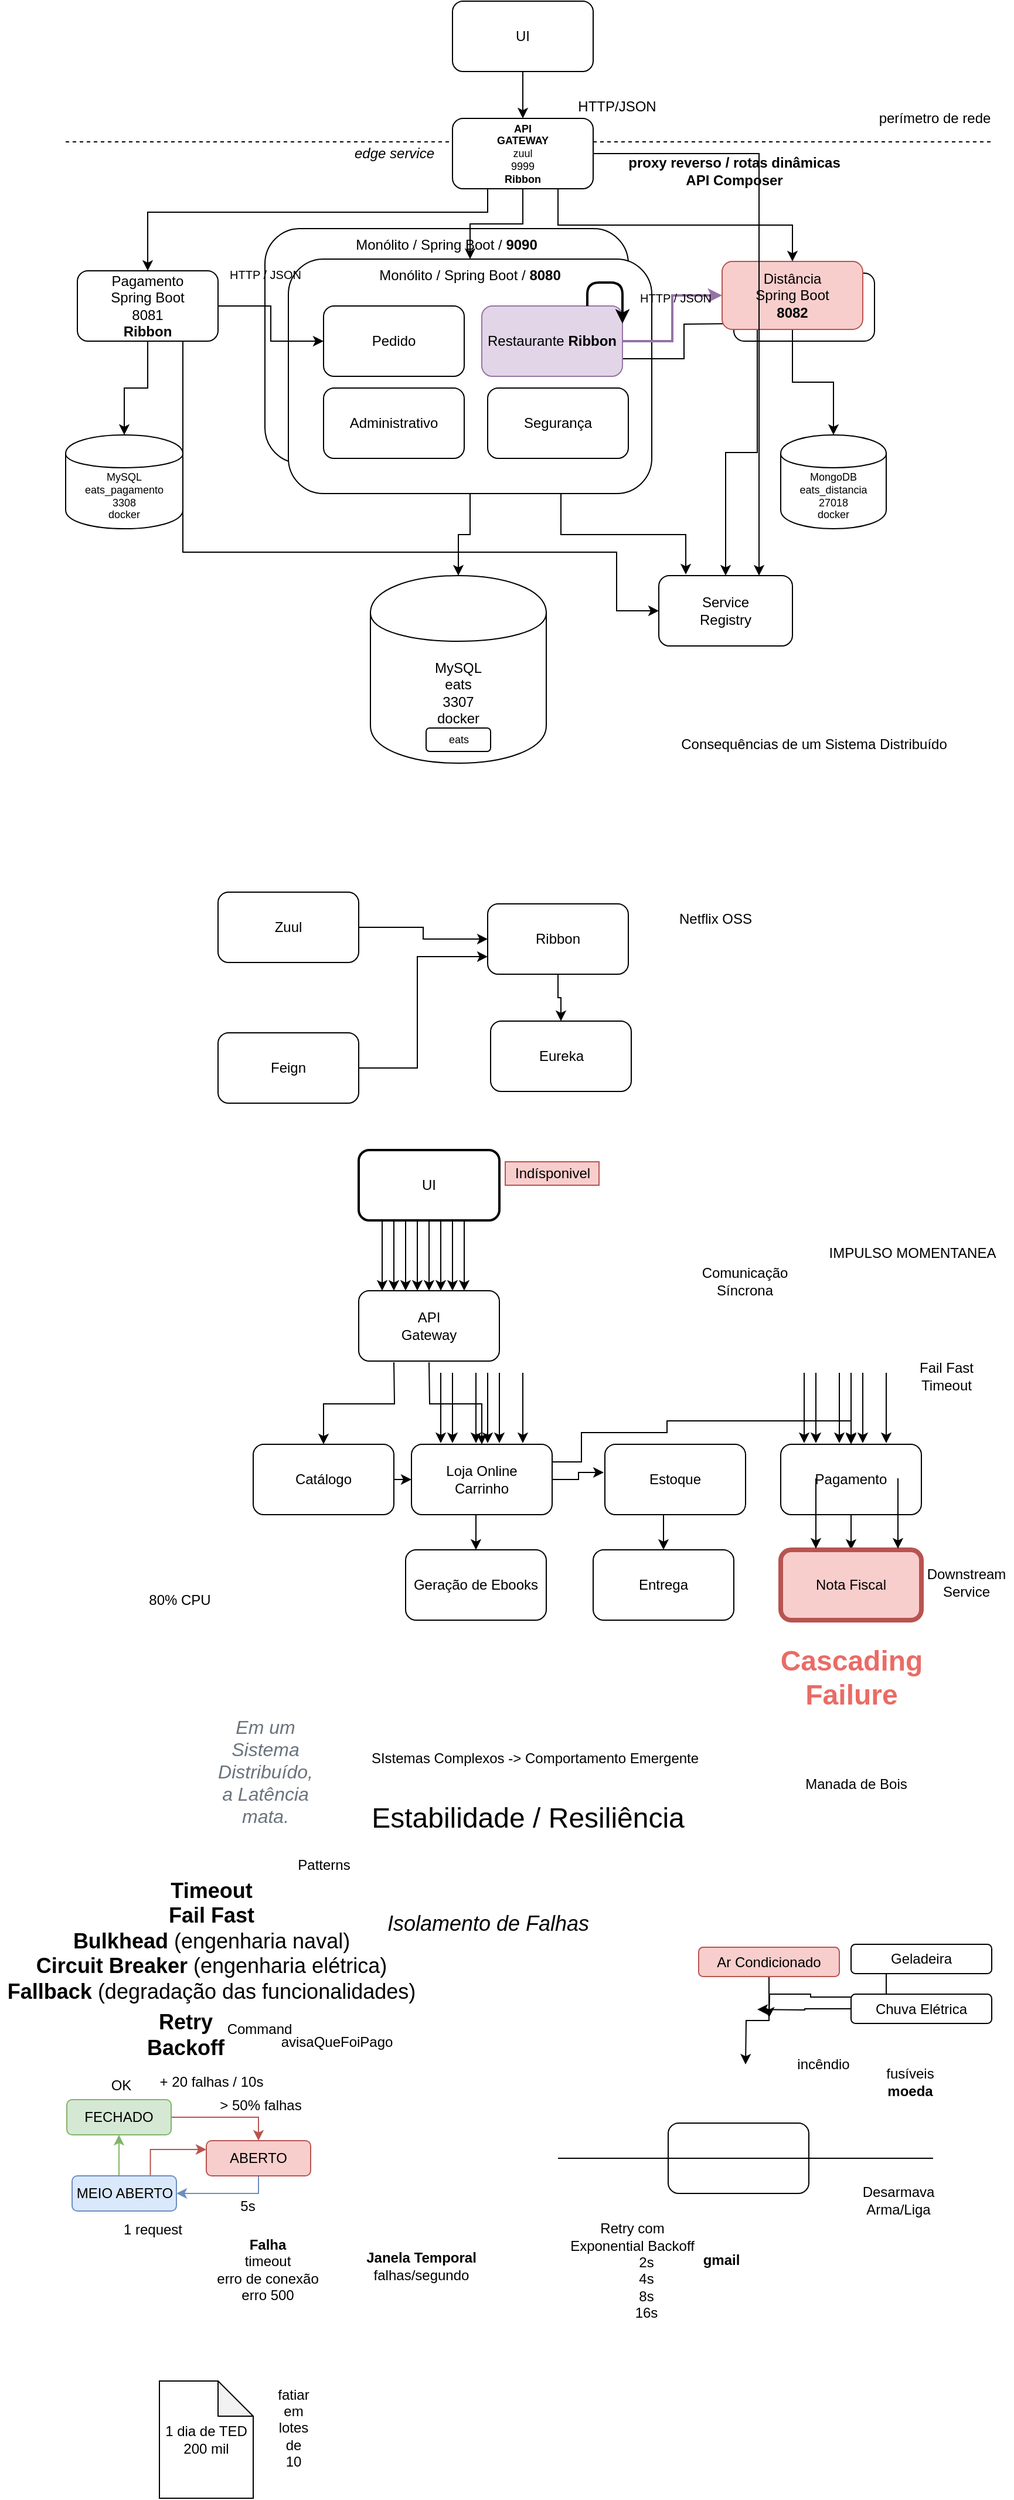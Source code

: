 <mxfile version="12.9.6" type="device"><diagram id="_wSEptGag3BsRN_Ll8dC" name="Page-1"><mxGraphModel dx="1837" dy="1597" grid="1" gridSize="10" guides="1" tooltips="1" connect="1" arrows="1" fold="1" page="1" pageScale="1" pageWidth="850" pageHeight="1100" math="0" shadow="0"><root><mxCell id="0"/><mxCell id="1" parent="0"/><mxCell id="aS-X-ERC-mxKL3yC7Omb-46" value="Distância&lt;br&gt;Spring Boot&lt;br&gt;&lt;b&gt;8082&lt;/b&gt;" style="rounded=1;whiteSpace=wrap;html=1;" vertex="1" parent="1"><mxGeometry x="580" y="82" width="120" height="58" as="geometry"/></mxCell><mxCell id="y2pUeTgZhm8g_LGULcBH-119" value="Monólito / Spring Boot / &lt;b&gt;9090&lt;/b&gt;" style="rounded=1;whiteSpace=wrap;html=1;verticalAlign=top;" parent="1" vertex="1"><mxGeometry x="180" y="44" width="310" height="200" as="geometry"/></mxCell><mxCell id="y2pUeTgZhm8g_LGULcBH-7" value="MySQL&lt;br&gt;eats&lt;br&gt;3307&lt;br&gt;docker" style="shape=cylinder;whiteSpace=wrap;html=1;boundedLbl=1;backgroundOutline=1;verticalAlign=middle;" parent="1" vertex="1"><mxGeometry x="270" y="340" width="150" height="160" as="geometry"/></mxCell><mxCell id="y2pUeTgZhm8g_LGULcBH-1" value="" style="endArrow=none;dashed=1;html=1;" parent="1" edge="1"><mxGeometry width="50" height="50" relative="1" as="geometry"><mxPoint x="10" y="-30" as="sourcePoint"/><mxPoint x="800" y="-30" as="targetPoint"/></mxGeometry></mxCell><mxCell id="y2pUeTgZhm8g_LGULcBH-2" style="edgeStyle=orthogonalEdgeStyle;rounded=0;orthogonalLoop=1;jettySize=auto;html=1;exitX=0.5;exitY=1;exitDx=0;exitDy=0;" parent="1" source="y2pUeTgZhm8g_LGULcBH-3" target="y2pUeTgZhm8g_LGULcBH-7" edge="1"><mxGeometry relative="1" as="geometry"/></mxCell><mxCell id="aS-X-ERC-mxKL3yC7Omb-26" style="edgeStyle=orthogonalEdgeStyle;rounded=0;orthogonalLoop=1;jettySize=auto;html=1;exitX=0.75;exitY=1;exitDx=0;exitDy=0;entryX=0.202;entryY=-0.017;entryDx=0;entryDy=0;entryPerimeter=0;strokeWidth=1;" edge="1" parent="1" source="y2pUeTgZhm8g_LGULcBH-3" target="aS-X-ERC-mxKL3yC7Omb-23"><mxGeometry relative="1" as="geometry"/></mxCell><mxCell id="y2pUeTgZhm8g_LGULcBH-3" value="Monólito / Spring Boot / &lt;b&gt;8080&lt;/b&gt;" style="rounded=1;whiteSpace=wrap;html=1;verticalAlign=top;" parent="1" vertex="1"><mxGeometry x="200" y="70" width="310" height="200" as="geometry"/></mxCell><mxCell id="y2pUeTgZhm8g_LGULcBH-4" style="edgeStyle=orthogonalEdgeStyle;rounded=0;orthogonalLoop=1;jettySize=auto;html=1;exitX=1;exitY=0.5;exitDx=0;exitDy=0;fontSize=17;fontColor=#E6E6E6;strokeWidth=2;fillColor=#e1d5e7;strokeColor=#9673a6;" parent="1" source="y2pUeTgZhm8g_LGULcBH-5" target="y2pUeTgZhm8g_LGULcBH-14" edge="1"><mxGeometry relative="1" as="geometry"/></mxCell><mxCell id="aS-X-ERC-mxKL3yC7Omb-1" style="edgeStyle=orthogonalEdgeStyle;rounded=0;orthogonalLoop=1;jettySize=auto;html=1;exitX=1;exitY=0.75;exitDx=0;exitDy=0;entryX=0;entryY=0.75;entryDx=0;entryDy=0;strokeWidth=1;" edge="1" parent="1" source="y2pUeTgZhm8g_LGULcBH-5"><mxGeometry relative="1" as="geometry"><mxPoint x="590" y="125" as="targetPoint"/></mxGeometry></mxCell><mxCell id="y2pUeTgZhm8g_LGULcBH-5" value="Restaurante&lt;b&gt; Ribbon&lt;/b&gt;" style="rounded=1;whiteSpace=wrap;html=1;fillColor=#e1d5e7;strokeColor=#9673a6;" parent="1" vertex="1"><mxGeometry x="365" y="110" width="120" height="60" as="geometry"/></mxCell><mxCell id="y2pUeTgZhm8g_LGULcBH-6" value="Pedido" style="rounded=1;whiteSpace=wrap;html=1;" parent="1" vertex="1"><mxGeometry x="230" y="110" width="120" height="60" as="geometry"/></mxCell><mxCell id="y2pUeTgZhm8g_LGULcBH-8" value="Administrativo" style="rounded=1;whiteSpace=wrap;html=1;" parent="1" vertex="1"><mxGeometry x="230" y="180" width="120" height="60" as="geometry"/></mxCell><mxCell id="y2pUeTgZhm8g_LGULcBH-9" value="Segurança" style="rounded=1;whiteSpace=wrap;html=1;" parent="1" vertex="1"><mxGeometry x="370" y="180" width="120" height="60" as="geometry"/></mxCell><mxCell id="y2pUeTgZhm8g_LGULcBH-10" style="edgeStyle=orthogonalEdgeStyle;rounded=0;orthogonalLoop=1;jettySize=auto;html=1;exitX=0.5;exitY=1;exitDx=0;exitDy=0;fontSize=9;fontColor=#E6E6E6;" parent="1" source="y2pUeTgZhm8g_LGULcBH-12" target="y2pUeTgZhm8g_LGULcBH-15" edge="1"><mxGeometry relative="1" as="geometry"/></mxCell><mxCell id="y2pUeTgZhm8g_LGULcBH-11" style="edgeStyle=orthogonalEdgeStyle;rounded=0;orthogonalLoop=1;jettySize=auto;html=1;exitX=1;exitY=0.5;exitDx=0;exitDy=0;fontSize=9;fontColor=#E6E6E6;strokeWidth=1;" parent="1" source="y2pUeTgZhm8g_LGULcBH-12" target="y2pUeTgZhm8g_LGULcBH-6" edge="1"><mxGeometry relative="1" as="geometry"/></mxCell><mxCell id="aS-X-ERC-mxKL3yC7Omb-27" style="edgeStyle=orthogonalEdgeStyle;rounded=0;orthogonalLoop=1;jettySize=auto;html=1;exitX=0.75;exitY=1;exitDx=0;exitDy=0;entryX=0;entryY=0.5;entryDx=0;entryDy=0;strokeWidth=1;" edge="1" parent="1" source="y2pUeTgZhm8g_LGULcBH-12" target="aS-X-ERC-mxKL3yC7Omb-23"><mxGeometry relative="1" as="geometry"><Array as="points"><mxPoint x="110" y="320"/><mxPoint x="480" y="320"/><mxPoint x="480" y="370"/></Array></mxGeometry></mxCell><mxCell id="y2pUeTgZhm8g_LGULcBH-12" value="Pagamento&lt;br&gt;Spring Boot&lt;br&gt;8081&lt;br&gt;&lt;b&gt;Ribbon&lt;/b&gt;" style="rounded=1;whiteSpace=wrap;html=1;" parent="1" vertex="1"><mxGeometry x="20" y="80" width="120" height="60" as="geometry"/></mxCell><mxCell id="y2pUeTgZhm8g_LGULcBH-13" style="edgeStyle=orthogonalEdgeStyle;rounded=0;orthogonalLoop=1;jettySize=auto;html=1;exitX=0.5;exitY=1;exitDx=0;exitDy=0;fontSize=9;fontColor=#E6E6E6;" parent="1" source="y2pUeTgZhm8g_LGULcBH-14" target="y2pUeTgZhm8g_LGULcBH-17" edge="1"><mxGeometry relative="1" as="geometry"/></mxCell><mxCell id="aS-X-ERC-mxKL3yC7Omb-25" style="edgeStyle=orthogonalEdgeStyle;rounded=0;orthogonalLoop=1;jettySize=auto;html=1;exitX=0.25;exitY=1;exitDx=0;exitDy=0;strokeWidth=1;" edge="1" parent="1" source="y2pUeTgZhm8g_LGULcBH-14" target="aS-X-ERC-mxKL3yC7Omb-23"><mxGeometry relative="1" as="geometry"/></mxCell><mxCell id="y2pUeTgZhm8g_LGULcBH-14" value="Distância&lt;br&gt;Spring Boot&lt;br&gt;&lt;b&gt;8082&lt;/b&gt;" style="rounded=1;whiteSpace=wrap;html=1;fillColor=#f8cecc;strokeColor=#b85450;" parent="1" vertex="1"><mxGeometry x="570" y="72" width="120" height="58" as="geometry"/></mxCell><mxCell id="y2pUeTgZhm8g_LGULcBH-15" value="MySQL&lt;br style=&quot;font-size: 9px;&quot;&gt;eats_pagamento&lt;br style=&quot;font-size: 9px;&quot;&gt;3308&lt;br style=&quot;font-size: 9px;&quot;&gt;docker" style="shape=cylinder;whiteSpace=wrap;html=1;boundedLbl=1;backgroundOutline=1;fontSize=9;" parent="1" vertex="1"><mxGeometry x="10" y="220" width="100" height="80" as="geometry"/></mxCell><mxCell id="y2pUeTgZhm8g_LGULcBH-16" value="eats" style="rounded=1;whiteSpace=wrap;html=1;fontSize=9;" parent="1" vertex="1"><mxGeometry x="317.5" y="470" width="55" height="20" as="geometry"/></mxCell><mxCell id="y2pUeTgZhm8g_LGULcBH-17" value="MongoDB&lt;br&gt;eats_distancia&lt;br&gt;27018&lt;br&gt;docker" style="shape=cylinder;whiteSpace=wrap;html=1;boundedLbl=1;backgroundOutline=1;fontSize=9;" parent="1" vertex="1"><mxGeometry x="620" y="220" width="90" height="80" as="geometry"/></mxCell><mxCell id="y2pUeTgZhm8g_LGULcBH-18" style="edgeStyle=orthogonalEdgeStyle;rounded=0;orthogonalLoop=1;jettySize=auto;html=1;exitX=0.5;exitY=1;exitDx=0;exitDy=0;fontSize=9;fontColor=#E6E6E6;strokeWidth=1;" parent="1" source="y2pUeTgZhm8g_LGULcBH-21" target="y2pUeTgZhm8g_LGULcBH-3" edge="1"><mxGeometry relative="1" as="geometry"/></mxCell><mxCell id="y2pUeTgZhm8g_LGULcBH-19" style="edgeStyle=orthogonalEdgeStyle;rounded=0;orthogonalLoop=1;jettySize=auto;html=1;exitX=0.25;exitY=1;exitDx=0;exitDy=0;entryX=0.5;entryY=0;entryDx=0;entryDy=0;fontSize=9;fontColor=#E6E6E6;" parent="1" source="y2pUeTgZhm8g_LGULcBH-21" target="y2pUeTgZhm8g_LGULcBH-12" edge="1"><mxGeometry relative="1" as="geometry"><Array as="points"><mxPoint x="370" y="30"/><mxPoint x="80" y="30"/></Array></mxGeometry></mxCell><mxCell id="y2pUeTgZhm8g_LGULcBH-20" style="edgeStyle=orthogonalEdgeStyle;rounded=0;orthogonalLoop=1;jettySize=auto;html=1;exitX=0.75;exitY=1;exitDx=0;exitDy=0;entryX=0.5;entryY=0;entryDx=0;entryDy=0;fontSize=9;fontColor=#E6E6E6;strokeWidth=1;" parent="1" source="y2pUeTgZhm8g_LGULcBH-21" target="y2pUeTgZhm8g_LGULcBH-14" edge="1"><mxGeometry relative="1" as="geometry"/></mxCell><mxCell id="aS-X-ERC-mxKL3yC7Omb-28" style="edgeStyle=orthogonalEdgeStyle;rounded=0;orthogonalLoop=1;jettySize=auto;html=1;entryX=0.75;entryY=0;entryDx=0;entryDy=0;strokeWidth=1;" edge="1" parent="1" source="y2pUeTgZhm8g_LGULcBH-21" target="aS-X-ERC-mxKL3yC7Omb-23"><mxGeometry relative="1" as="geometry"/></mxCell><mxCell id="y2pUeTgZhm8g_LGULcBH-21" value="&lt;b&gt;API&lt;br&gt;GATEWAY&lt;/b&gt;&lt;br&gt;zuul&lt;br&gt;9999&lt;br&gt;&lt;b&gt;Ribbon&lt;/b&gt;" style="rounded=1;whiteSpace=wrap;html=1;fontSize=9;" parent="1" vertex="1"><mxGeometry x="340" y="-50" width="120" height="60" as="geometry"/></mxCell><mxCell id="y2pUeTgZhm8g_LGULcBH-22" value="&lt;font style=&quot;font-size: 10px&quot;&gt;HTTP / JSON&lt;/font&gt;" style="text;html=1;align=center;verticalAlign=middle;resizable=0;points=[];autosize=1;fontSize=22;strokeWidth=3;" parent="1" vertex="1"><mxGeometry x="140" y="60" width="80" height="40" as="geometry"/></mxCell><mxCell id="y2pUeTgZhm8g_LGULcBH-23" value="&lt;font style=&quot;font-size: 10px&quot;&gt;HTTP / JSON&lt;/font&gt;" style="text;html=1;align=center;verticalAlign=middle;resizable=0;points=[];autosize=1;fontSize=22;" parent="1" vertex="1"><mxGeometry x="490" y="80" width="80" height="40" as="geometry"/></mxCell><mxCell id="y2pUeTgZhm8g_LGULcBH-24" value="perímetro de rede" style="text;html=1;align=center;verticalAlign=middle;resizable=0;points=[];autosize=1;" parent="1" vertex="1"><mxGeometry x="696" y="-60" width="110" height="20" as="geometry"/></mxCell><mxCell id="y2pUeTgZhm8g_LGULcBH-25" style="edgeStyle=orthogonalEdgeStyle;rounded=0;orthogonalLoop=1;jettySize=auto;html=1;exitX=0.5;exitY=1;exitDx=0;exitDy=0;entryX=0.5;entryY=0;entryDx=0;entryDy=0;" parent="1" source="y2pUeTgZhm8g_LGULcBH-26" target="y2pUeTgZhm8g_LGULcBH-21" edge="1"><mxGeometry relative="1" as="geometry"/></mxCell><mxCell id="y2pUeTgZhm8g_LGULcBH-26" value="UI" style="rounded=1;whiteSpace=wrap;html=1;" parent="1" vertex="1"><mxGeometry x="340" y="-150" width="120" height="60" as="geometry"/></mxCell><mxCell id="y2pUeTgZhm8g_LGULcBH-28" value="HTTP/JSON" style="text;html=1;align=center;verticalAlign=middle;resizable=0;points=[];autosize=1;" parent="1" vertex="1"><mxGeometry x="440" y="-70" width="80" height="20" as="geometry"/></mxCell><mxCell id="y2pUeTgZhm8g_LGULcBH-29" value="&lt;i&gt;edge service&lt;/i&gt;" style="text;html=1;align=center;verticalAlign=middle;resizable=0;points=[];autosize=1;" parent="1" vertex="1"><mxGeometry x="250" y="-30" width="80" height="20" as="geometry"/></mxCell><mxCell id="y2pUeTgZhm8g_LGULcBH-30" value="&lt;b&gt;proxy reverso / rotas dinâmicas&lt;br&gt;API Composer&lt;br&gt;&lt;/b&gt;" style="text;html=1;align=center;verticalAlign=middle;resizable=0;points=[];autosize=1;" parent="1" vertex="1"><mxGeometry x="480" y="-20" width="200" height="30" as="geometry"/></mxCell><mxCell id="aS-X-ERC-mxKL3yC7Omb-35" style="edgeStyle=orthogonalEdgeStyle;rounded=0;orthogonalLoop=1;jettySize=auto;html=1;exitX=1;exitY=0.5;exitDx=0;exitDy=0;entryX=0;entryY=0.5;entryDx=0;entryDy=0;strokeWidth=1;" edge="1" parent="1" source="aS-X-ERC-mxKL3yC7Omb-31" target="aS-X-ERC-mxKL3yC7Omb-32"><mxGeometry relative="1" as="geometry"/></mxCell><mxCell id="aS-X-ERC-mxKL3yC7Omb-31" value="Zuul" style="rounded=1;whiteSpace=wrap;html=1;align=center;" vertex="1" parent="1"><mxGeometry x="140" y="610" width="120" height="60" as="geometry"/></mxCell><mxCell id="aS-X-ERC-mxKL3yC7Omb-36" style="edgeStyle=orthogonalEdgeStyle;rounded=0;orthogonalLoop=1;jettySize=auto;html=1;exitX=0.5;exitY=1;exitDx=0;exitDy=0;strokeWidth=1;" edge="1" parent="1" source="aS-X-ERC-mxKL3yC7Omb-32" target="aS-X-ERC-mxKL3yC7Omb-34"><mxGeometry relative="1" as="geometry"/></mxCell><mxCell id="aS-X-ERC-mxKL3yC7Omb-32" value="Ribbon" style="rounded=1;whiteSpace=wrap;html=1;align=center;" vertex="1" parent="1"><mxGeometry x="370" y="620" width="120" height="60" as="geometry"/></mxCell><mxCell id="aS-X-ERC-mxKL3yC7Omb-37" style="edgeStyle=orthogonalEdgeStyle;rounded=0;orthogonalLoop=1;jettySize=auto;html=1;exitX=1;exitY=0.5;exitDx=0;exitDy=0;strokeWidth=1;" edge="1" parent="1" source="aS-X-ERC-mxKL3yC7Omb-33"><mxGeometry relative="1" as="geometry"><mxPoint x="370" y="665" as="targetPoint"/><Array as="points"><mxPoint x="310" y="760"/><mxPoint x="310" y="665"/></Array></mxGeometry></mxCell><mxCell id="aS-X-ERC-mxKL3yC7Omb-33" value="Feign" style="rounded=1;whiteSpace=wrap;html=1;align=center;" vertex="1" parent="1"><mxGeometry x="140" y="730" width="120" height="60" as="geometry"/></mxCell><mxCell id="aS-X-ERC-mxKL3yC7Omb-34" value="Eureka" style="rounded=1;whiteSpace=wrap;html=1;align=center;" vertex="1" parent="1"><mxGeometry x="372.5" y="720" width="120" height="60" as="geometry"/></mxCell><mxCell id="aS-X-ERC-mxKL3yC7Omb-40" value="Netflix OSS" style="text;html=1;align=center;verticalAlign=middle;resizable=0;points=[];autosize=1;" vertex="1" parent="1"><mxGeometry x="524" y="623" width="80" height="20" as="geometry"/></mxCell><mxCell id="aS-X-ERC-mxKL3yC7Omb-23" value="Service&lt;br&gt;Registry" style="rounded=1;whiteSpace=wrap;html=1;align=center;" vertex="1" parent="1"><mxGeometry x="516" y="340" width="114" height="60" as="geometry"/></mxCell><mxCell id="aS-X-ERC-mxKL3yC7Omb-45" value="Consequências de um Sistema Distribuído" style="text;html=1;align=center;verticalAlign=middle;resizable=0;points=[];autosize=1;" vertex="1" parent="1"><mxGeometry x="528" y="474" width="240" height="20" as="geometry"/></mxCell><mxCell id="aS-X-ERC-mxKL3yC7Omb-54" style="edgeStyle=orthogonalEdgeStyle;rounded=0;orthogonalLoop=1;jettySize=auto;html=1;exitX=0.25;exitY=1;exitDx=0;exitDy=0;strokeWidth=1;" edge="1" parent="1" target="aS-X-ERC-mxKL3yC7Omb-49"><mxGeometry relative="1" as="geometry"><mxPoint x="290" y="1011" as="sourcePoint"/></mxGeometry></mxCell><mxCell id="aS-X-ERC-mxKL3yC7Omb-55" style="edgeStyle=orthogonalEdgeStyle;rounded=0;orthogonalLoop=1;jettySize=auto;html=1;exitX=0.5;exitY=1;exitDx=0;exitDy=0;strokeWidth=1;" edge="1" parent="1" target="aS-X-ERC-mxKL3yC7Omb-50"><mxGeometry relative="1" as="geometry"><mxPoint x="320" y="1011" as="sourcePoint"/></mxGeometry></mxCell><mxCell id="aS-X-ERC-mxKL3yC7Omb-47" value="API&lt;br&gt;Gateway" style="rounded=1;whiteSpace=wrap;html=1;align=center;strokeWidth=1;" vertex="1" parent="1"><mxGeometry x="260" y="950" width="120" height="60" as="geometry"/></mxCell><mxCell id="aS-X-ERC-mxKL3yC7Omb-96" style="edgeStyle=orthogonalEdgeStyle;rounded=0;orthogonalLoop=1;jettySize=auto;html=1;exitX=1;exitY=0.5;exitDx=0;exitDy=0;entryX=0;entryY=0.5;entryDx=0;entryDy=0;strokeWidth=1;" edge="1" parent="1" source="aS-X-ERC-mxKL3yC7Omb-49" target="aS-X-ERC-mxKL3yC7Omb-50"><mxGeometry relative="1" as="geometry"/></mxCell><mxCell id="aS-X-ERC-mxKL3yC7Omb-49" value="Catálogo" style="rounded=1;whiteSpace=wrap;html=1;align=center;" vertex="1" parent="1"><mxGeometry x="170" y="1081" width="120" height="60" as="geometry"/></mxCell><mxCell id="aS-X-ERC-mxKL3yC7Omb-57" style="edgeStyle=orthogonalEdgeStyle;rounded=0;orthogonalLoop=1;jettySize=auto;html=1;exitX=0.5;exitY=1;exitDx=0;exitDy=0;entryX=0.5;entryY=0;entryDx=0;entryDy=0;strokeWidth=1;" edge="1" parent="1" source="aS-X-ERC-mxKL3yC7Omb-50" target="aS-X-ERC-mxKL3yC7Omb-53"><mxGeometry relative="1" as="geometry"/></mxCell><mxCell id="aS-X-ERC-mxKL3yC7Omb-58" style="edgeStyle=orthogonalEdgeStyle;rounded=0;orthogonalLoop=1;jettySize=auto;html=1;exitX=1;exitY=0.5;exitDx=0;exitDy=0;entryX=-0.008;entryY=0.4;entryDx=0;entryDy=0;entryPerimeter=0;strokeWidth=1;" edge="1" parent="1" source="aS-X-ERC-mxKL3yC7Omb-50" target="aS-X-ERC-mxKL3yC7Omb-51"><mxGeometry relative="1" as="geometry"/></mxCell><mxCell id="aS-X-ERC-mxKL3yC7Omb-63" style="edgeStyle=orthogonalEdgeStyle;rounded=0;orthogonalLoop=1;jettySize=auto;html=1;exitX=1;exitY=0.25;exitDx=0;exitDy=0;entryX=0.5;entryY=0;entryDx=0;entryDy=0;strokeWidth=1;" edge="1" parent="1" source="aS-X-ERC-mxKL3yC7Omb-50" target="aS-X-ERC-mxKL3yC7Omb-60"><mxGeometry relative="1" as="geometry"><Array as="points"><mxPoint x="450" y="1096"/><mxPoint x="450" y="1071"/><mxPoint x="523" y="1071"/><mxPoint x="523" y="1061"/><mxPoint x="680" y="1061"/></Array></mxGeometry></mxCell><mxCell id="aS-X-ERC-mxKL3yC7Omb-50" value="Loja Online&lt;br&gt;Carrinho" style="rounded=1;whiteSpace=wrap;html=1;align=center;strokeWidth=1;" vertex="1" parent="1"><mxGeometry x="305" y="1081" width="120" height="60" as="geometry"/></mxCell><mxCell id="aS-X-ERC-mxKL3yC7Omb-59" style="edgeStyle=orthogonalEdgeStyle;rounded=0;orthogonalLoop=1;jettySize=auto;html=1;exitX=0.5;exitY=1;exitDx=0;exitDy=0;entryX=0.5;entryY=0;entryDx=0;entryDy=0;strokeWidth=1;" edge="1" parent="1" source="aS-X-ERC-mxKL3yC7Omb-51" target="aS-X-ERC-mxKL3yC7Omb-52"><mxGeometry relative="1" as="geometry"/></mxCell><mxCell id="aS-X-ERC-mxKL3yC7Omb-51" value="Estoque" style="rounded=1;whiteSpace=wrap;html=1;align=center;" vertex="1" parent="1"><mxGeometry x="470" y="1081" width="120" height="60" as="geometry"/></mxCell><mxCell id="aS-X-ERC-mxKL3yC7Omb-52" value="Entrega" style="rounded=1;whiteSpace=wrap;html=1;align=center;" vertex="1" parent="1"><mxGeometry x="460" y="1171" width="120" height="60" as="geometry"/></mxCell><mxCell id="aS-X-ERC-mxKL3yC7Omb-53" value="Geração de Ebooks" style="rounded=1;whiteSpace=wrap;html=1;align=center;" vertex="1" parent="1"><mxGeometry x="300" y="1171" width="120" height="60" as="geometry"/></mxCell><mxCell id="aS-X-ERC-mxKL3yC7Omb-64" style="edgeStyle=orthogonalEdgeStyle;rounded=0;orthogonalLoop=1;jettySize=auto;html=1;exitX=0.5;exitY=1;exitDx=0;exitDy=0;entryX=0.5;entryY=0;entryDx=0;entryDy=0;strokeWidth=1;" edge="1" parent="1" source="aS-X-ERC-mxKL3yC7Omb-60" target="aS-X-ERC-mxKL3yC7Omb-61"><mxGeometry relative="1" as="geometry"/></mxCell><mxCell id="aS-X-ERC-mxKL3yC7Omb-60" value="Pagamento" style="rounded=1;whiteSpace=wrap;html=1;align=center;strokeWidth=1;" vertex="1" parent="1"><mxGeometry x="620" y="1081" width="120" height="60" as="geometry"/></mxCell><mxCell id="aS-X-ERC-mxKL3yC7Omb-61" value="Nota Fiscal" style="rounded=1;whiteSpace=wrap;html=1;align=center;fillColor=#f8cecc;strokeColor=#b85450;strokeWidth=4;" vertex="1" parent="1"><mxGeometry x="620" y="1171" width="120" height="60" as="geometry"/></mxCell><mxCell id="aS-X-ERC-mxKL3yC7Omb-66" value="" style="endArrow=classic;html=1;strokeWidth=1;entryX=0.5;entryY=0;entryDx=0;entryDy=0;" edge="1" parent="1" target="aS-X-ERC-mxKL3yC7Omb-47"><mxGeometry width="50" height="50" relative="1" as="geometry"><mxPoint x="320" y="890" as="sourcePoint"/><mxPoint x="310" y="890" as="targetPoint"/></mxGeometry></mxCell><mxCell id="aS-X-ERC-mxKL3yC7Omb-68" value="" style="endArrow=classic;html=1;strokeWidth=1;entryX=0.5;entryY=0;entryDx=0;entryDy=0;" edge="1" parent="1"><mxGeometry width="50" height="50" relative="1" as="geometry"><mxPoint x="330" y="890" as="sourcePoint"/><mxPoint x="330" y="950" as="targetPoint"/></mxGeometry></mxCell><mxCell id="aS-X-ERC-mxKL3yC7Omb-69" value="" style="endArrow=classic;html=1;strokeWidth=1;entryX=0.5;entryY=0;entryDx=0;entryDy=0;" edge="1" parent="1"><mxGeometry width="50" height="50" relative="1" as="geometry"><mxPoint x="340" y="890" as="sourcePoint"/><mxPoint x="340" y="950" as="targetPoint"/></mxGeometry></mxCell><mxCell id="aS-X-ERC-mxKL3yC7Omb-70" value="" style="endArrow=classic;html=1;strokeWidth=1;entryX=0.5;entryY=0;entryDx=0;entryDy=0;" edge="1" parent="1"><mxGeometry width="50" height="50" relative="1" as="geometry"><mxPoint x="350" y="890" as="sourcePoint"/><mxPoint x="350" y="950" as="targetPoint"/></mxGeometry></mxCell><mxCell id="aS-X-ERC-mxKL3yC7Omb-71" value="" style="endArrow=classic;html=1;strokeWidth=1;entryX=0.5;entryY=0;entryDx=0;entryDy=0;" edge="1" parent="1"><mxGeometry width="50" height="50" relative="1" as="geometry"><mxPoint x="280" y="890" as="sourcePoint"/><mxPoint x="280" y="950" as="targetPoint"/></mxGeometry></mxCell><mxCell id="aS-X-ERC-mxKL3yC7Omb-72" value="" style="endArrow=classic;html=1;strokeWidth=1;entryX=0.5;entryY=0;entryDx=0;entryDy=0;" edge="1" parent="1"><mxGeometry width="50" height="50" relative="1" as="geometry"><mxPoint x="290" y="890" as="sourcePoint"/><mxPoint x="290" y="950" as="targetPoint"/></mxGeometry></mxCell><mxCell id="aS-X-ERC-mxKL3yC7Omb-73" value="" style="endArrow=classic;html=1;strokeWidth=1;entryX=0.5;entryY=0;entryDx=0;entryDy=0;" edge="1" parent="1"><mxGeometry width="50" height="50" relative="1" as="geometry"><mxPoint x="300" y="890" as="sourcePoint"/><mxPoint x="300" y="950" as="targetPoint"/></mxGeometry></mxCell><mxCell id="aS-X-ERC-mxKL3yC7Omb-74" value="" style="endArrow=classic;html=1;strokeWidth=1;entryX=0.5;entryY=0;entryDx=0;entryDy=0;" edge="1" parent="1"><mxGeometry width="50" height="50" relative="1" as="geometry"><mxPoint x="310" y="890" as="sourcePoint"/><mxPoint x="310" y="950" as="targetPoint"/></mxGeometry></mxCell><mxCell id="aS-X-ERC-mxKL3yC7Omb-75" value="UI" style="rounded=1;whiteSpace=wrap;html=1;strokeWidth=2;align=center;" vertex="1" parent="1"><mxGeometry x="260" y="830" width="120" height="60" as="geometry"/></mxCell><mxCell id="aS-X-ERC-mxKL3yC7Omb-76" value="Indísponivel" style="text;html=1;align=center;verticalAlign=middle;resizable=0;points=[];autosize=1;fillColor=#f8cecc;strokeColor=#b85450;" vertex="1" parent="1"><mxGeometry x="385" y="840" width="80" height="20" as="geometry"/></mxCell><mxCell id="aS-X-ERC-mxKL3yC7Omb-77" value="" style="endArrow=classic;html=1;strokeWidth=1;entryX=0.5;entryY=0;entryDx=0;entryDy=0;" edge="1" parent="1"><mxGeometry width="50" height="50" relative="1" as="geometry"><mxPoint x="370" y="1020" as="sourcePoint"/><mxPoint x="370" y="1080" as="targetPoint"/></mxGeometry></mxCell><mxCell id="aS-X-ERC-mxKL3yC7Omb-78" value="" style="endArrow=classic;html=1;strokeWidth=1;entryX=0.5;entryY=0;entryDx=0;entryDy=0;" edge="1" parent="1"><mxGeometry width="50" height="50" relative="1" as="geometry"><mxPoint x="380" y="1020" as="sourcePoint"/><mxPoint x="380" y="1080" as="targetPoint"/></mxGeometry></mxCell><mxCell id="aS-X-ERC-mxKL3yC7Omb-79" value="" style="endArrow=classic;html=1;strokeWidth=1;entryX=0.5;entryY=0;entryDx=0;entryDy=0;" edge="1" parent="1"><mxGeometry width="50" height="50" relative="1" as="geometry"><mxPoint x="400" y="1020" as="sourcePoint"/><mxPoint x="400" y="1080" as="targetPoint"/></mxGeometry></mxCell><mxCell id="aS-X-ERC-mxKL3yC7Omb-80" value="" style="endArrow=classic;html=1;strokeWidth=1;entryX=0.5;entryY=0;entryDx=0;entryDy=0;" edge="1" parent="1"><mxGeometry width="50" height="50" relative="1" as="geometry"><mxPoint x="330" y="1020" as="sourcePoint"/><mxPoint x="330" y="1080" as="targetPoint"/></mxGeometry></mxCell><mxCell id="aS-X-ERC-mxKL3yC7Omb-81" value="" style="endArrow=classic;html=1;strokeWidth=1;entryX=0.5;entryY=0;entryDx=0;entryDy=0;" edge="1" parent="1"><mxGeometry width="50" height="50" relative="1" as="geometry"><mxPoint x="340" y="1020" as="sourcePoint"/><mxPoint x="340" y="1080" as="targetPoint"/></mxGeometry></mxCell><mxCell id="aS-X-ERC-mxKL3yC7Omb-82" value="" style="endArrow=classic;html=1;strokeWidth=1;entryX=0.5;entryY=0;entryDx=0;entryDy=0;" edge="1" parent="1"><mxGeometry width="50" height="50" relative="1" as="geometry"><mxPoint x="360" y="1020" as="sourcePoint"/><mxPoint x="360" y="1080" as="targetPoint"/></mxGeometry></mxCell><mxCell id="aS-X-ERC-mxKL3yC7Omb-83" value="" style="endArrow=classic;html=1;strokeWidth=1;entryX=0.5;entryY=0;entryDx=0;entryDy=0;" edge="1" parent="1"><mxGeometry width="50" height="50" relative="1" as="geometry"><mxPoint x="680" y="1020" as="sourcePoint"/><mxPoint x="680" y="1080" as="targetPoint"/></mxGeometry></mxCell><mxCell id="aS-X-ERC-mxKL3yC7Omb-84" value="" style="endArrow=classic;html=1;strokeWidth=1;entryX=0.5;entryY=0;entryDx=0;entryDy=0;" edge="1" parent="1"><mxGeometry width="50" height="50" relative="1" as="geometry"><mxPoint x="690" y="1020" as="sourcePoint"/><mxPoint x="690" y="1080" as="targetPoint"/></mxGeometry></mxCell><mxCell id="aS-X-ERC-mxKL3yC7Omb-85" value="" style="endArrow=classic;html=1;strokeWidth=1;entryX=0.5;entryY=0;entryDx=0;entryDy=0;" edge="1" parent="1"><mxGeometry width="50" height="50" relative="1" as="geometry"><mxPoint x="710" y="1020" as="sourcePoint"/><mxPoint x="710" y="1080" as="targetPoint"/></mxGeometry></mxCell><mxCell id="aS-X-ERC-mxKL3yC7Omb-86" value="" style="endArrow=classic;html=1;strokeWidth=1;entryX=0.5;entryY=0;entryDx=0;entryDy=0;" edge="1" parent="1"><mxGeometry width="50" height="50" relative="1" as="geometry"><mxPoint x="640" y="1020" as="sourcePoint"/><mxPoint x="640" y="1080" as="targetPoint"/></mxGeometry></mxCell><mxCell id="aS-X-ERC-mxKL3yC7Omb-87" value="" style="endArrow=classic;html=1;strokeWidth=1;entryX=0.5;entryY=0;entryDx=0;entryDy=0;" edge="1" parent="1"><mxGeometry width="50" height="50" relative="1" as="geometry"><mxPoint x="650" y="1020" as="sourcePoint"/><mxPoint x="650" y="1080" as="targetPoint"/></mxGeometry></mxCell><mxCell id="aS-X-ERC-mxKL3yC7Omb-88" value="" style="endArrow=classic;html=1;strokeWidth=1;entryX=0.5;entryY=0;entryDx=0;entryDy=0;" edge="1" parent="1"><mxGeometry width="50" height="50" relative="1" as="geometry"><mxPoint x="670" y="1020" as="sourcePoint"/><mxPoint x="670" y="1080" as="targetPoint"/></mxGeometry></mxCell><mxCell id="aS-X-ERC-mxKL3yC7Omb-91" value="" style="endArrow=classic;html=1;strokeWidth=1;entryX=0.5;entryY=0;entryDx=0;entryDy=0;" edge="1" parent="1"><mxGeometry width="50" height="50" relative="1" as="geometry"><mxPoint x="720" y="1110" as="sourcePoint"/><mxPoint x="720" y="1170" as="targetPoint"/></mxGeometry></mxCell><mxCell id="aS-X-ERC-mxKL3yC7Omb-92" value="" style="endArrow=classic;html=1;strokeWidth=1;entryX=0.5;entryY=0;entryDx=0;entryDy=0;" edge="1" parent="1"><mxGeometry width="50" height="50" relative="1" as="geometry"><mxPoint x="650" y="1110" as="sourcePoint"/><mxPoint x="650" y="1170" as="targetPoint"/></mxGeometry></mxCell><mxCell id="aS-X-ERC-mxKL3yC7Omb-95" value="Downstream&lt;br&gt;Service" style="text;html=1;align=center;verticalAlign=middle;resizable=0;points=[];autosize=1;" vertex="1" parent="1"><mxGeometry x="738" y="1184" width="80" height="30" as="geometry"/></mxCell><mxCell id="aS-X-ERC-mxKL3yC7Omb-97" value="Comunicação&lt;br&gt;Síncrona" style="text;html=1;align=center;verticalAlign=middle;resizable=0;points=[];autosize=1;" vertex="1" parent="1"><mxGeometry x="544" y="927" width="90" height="30" as="geometry"/></mxCell><mxCell id="aS-X-ERC-mxKL3yC7Omb-98" value="80% CPU" style="text;html=1;align=center;verticalAlign=middle;resizable=0;points=[];autosize=1;" vertex="1" parent="1"><mxGeometry x="72" y="1204" width="70" height="20" as="geometry"/></mxCell><mxCell id="aS-X-ERC-mxKL3yC7Omb-99" value="&lt;font style=&quot;font-size: 24px&quot;&gt;Cascading&lt;br&gt;Failure&lt;/font&gt;" style="text;html=1;align=center;verticalAlign=middle;resizable=0;points=[];autosize=1;fontColor=#EA6B66;fontStyle=1" vertex="1" parent="1"><mxGeometry x="610" y="1260" width="140" height="40" as="geometry"/></mxCell><mxCell id="aS-X-ERC-mxKL3yC7Omb-101" value="SIstemas Complexos -&amp;gt; Comportamento Emergente" style="text;html=1;align=center;verticalAlign=middle;resizable=0;points=[];autosize=1;fontColor=#000000;" vertex="1" parent="1"><mxGeometry x="265" y="1339" width="290" height="20" as="geometry"/></mxCell><mxCell id="aS-X-ERC-mxKL3yC7Omb-102" value="Manada de Bois" style="text;html=1;align=center;verticalAlign=middle;resizable=0;points=[];autosize=1;fontColor=#000000;" vertex="1" parent="1"><mxGeometry x="634" y="1361" width="100" height="20" as="geometry"/></mxCell><mxCell id="aS-X-ERC-mxKL3yC7Omb-103" value="&lt;em style=&quot;box-sizing: border-box ; color: rgb(106 , 115 , 125) ; font-family: , &amp;#34;blinkmacsystemfont&amp;#34; , &amp;#34;segoe ui&amp;#34; , &amp;#34;helvetica&amp;#34; , &amp;#34;arial&amp;#34; , sans-serif , &amp;#34;apple color emoji&amp;#34; , &amp;#34;segoe ui emoji&amp;#34; ; font-size: 16px ; white-space: normal ; background-color: rgb(255 , 255 , 255)&quot;&gt;Em um Sistema Distribuído, a Latência mata.&lt;/em&gt;" style="text;html=1;align=center;verticalAlign=middle;resizable=0;points=[];autosize=1;fontColor=#000000;" vertex="1" parent="1"><mxGeometry x="10" y="1350" width="340" height="20" as="geometry"/></mxCell><mxCell id="aS-X-ERC-mxKL3yC7Omb-104" value="&lt;font style=&quot;font-size: 24px&quot;&gt;Estabilidade / Resiliência&lt;br&gt;&lt;/font&gt;" style="text;html=1;align=center;verticalAlign=middle;resizable=0;points=[];autosize=1;fontColor=#000000;" vertex="1" parent="1"><mxGeometry x="264" y="1390" width="280" height="20" as="geometry"/></mxCell><mxCell id="aS-X-ERC-mxKL3yC7Omb-105" value="&lt;font style=&quot;font-size: 18px&quot;&gt;&lt;b&gt;Timeout&lt;br&gt;Fail Fast&lt;br&gt;Bulkhead &lt;/b&gt;(engenharia naval)&lt;br&gt;&lt;b&gt;Circuit Breaker&lt;/b&gt; (engenharia elétrica)&lt;br&gt;&lt;b&gt;Fallback&lt;/b&gt; (degradação das funcionalidades)&lt;br&gt;&lt;/font&gt;" style="text;html=1;align=center;verticalAlign=middle;resizable=0;points=[];autosize=1;fontColor=#000000;" vertex="1" parent="1"><mxGeometry x="-46" y="1460" width="360" height="90" as="geometry"/></mxCell><mxCell id="aS-X-ERC-mxKL3yC7Omb-106" value="Patterns" style="text;html=1;align=center;verticalAlign=middle;resizable=0;points=[];autosize=1;fontColor=#000000;" vertex="1" parent="1"><mxGeometry x="200" y="1430" width="60" height="20" as="geometry"/></mxCell><mxCell id="aS-X-ERC-mxKL3yC7Omb-107" value="&lt;font style=&quot;font-size: 18px&quot;&gt;&lt;i&gt;Isolamento de Falhas&lt;/i&gt;&lt;/font&gt;" style="text;html=1;align=center;verticalAlign=middle;resizable=0;points=[];autosize=1;fontColor=#000000;" vertex="1" parent="1"><mxGeometry x="275" y="1480" width="190" height="20" as="geometry"/></mxCell><mxCell id="aS-X-ERC-mxKL3yC7Omb-112" style="edgeStyle=orthogonalEdgeStyle;rounded=0;orthogonalLoop=1;jettySize=auto;html=1;exitX=0.5;exitY=1;exitDx=0;exitDy=0;strokeWidth=1;fontColor=#000000;" edge="1" parent="1" source="aS-X-ERC-mxKL3yC7Omb-109"><mxGeometry relative="1" as="geometry"><mxPoint x="590" y="1610" as="targetPoint"/></mxGeometry></mxCell><mxCell id="aS-X-ERC-mxKL3yC7Omb-109" value="Ar Condicionado" style="rounded=1;whiteSpace=wrap;html=1;strokeWidth=1;align=center;fillColor=#f8cecc;strokeColor=#b85450;" vertex="1" parent="1"><mxGeometry x="550" y="1510" width="120" height="25" as="geometry"/></mxCell><mxCell id="aS-X-ERC-mxKL3yC7Omb-113" style="edgeStyle=orthogonalEdgeStyle;rounded=0;orthogonalLoop=1;jettySize=auto;html=1;exitX=0.25;exitY=1;exitDx=0;exitDy=0;strokeWidth=1;fontColor=#000000;" edge="1" parent="1" source="aS-X-ERC-mxKL3yC7Omb-110"><mxGeometry relative="1" as="geometry"><mxPoint x="610" y="1570" as="targetPoint"/></mxGeometry></mxCell><mxCell id="aS-X-ERC-mxKL3yC7Omb-110" value="Geladeira" style="rounded=1;whiteSpace=wrap;html=1;strokeWidth=1;fontColor=#000000;align=center;" vertex="1" parent="1"><mxGeometry x="680" y="1507.5" width="120" height="25" as="geometry"/></mxCell><mxCell id="aS-X-ERC-mxKL3yC7Omb-114" style="edgeStyle=orthogonalEdgeStyle;rounded=0;orthogonalLoop=1;jettySize=auto;html=1;exitX=0;exitY=0.5;exitDx=0;exitDy=0;strokeWidth=1;fontColor=#000000;" edge="1" parent="1" source="aS-X-ERC-mxKL3yC7Omb-111"><mxGeometry relative="1" as="geometry"><mxPoint x="600" y="1563" as="targetPoint"/></mxGeometry></mxCell><mxCell id="aS-X-ERC-mxKL3yC7Omb-111" value="Chuva Elétrica" style="rounded=1;whiteSpace=wrap;html=1;strokeWidth=1;fontColor=#000000;align=center;" vertex="1" parent="1"><mxGeometry x="680" y="1550" width="120" height="25" as="geometry"/></mxCell><mxCell id="aS-X-ERC-mxKL3yC7Omb-115" value="incêndio" style="text;html=1;align=center;verticalAlign=middle;resizable=0;points=[];autosize=1;fontColor=#000000;" vertex="1" parent="1"><mxGeometry x="626" y="1600" width="60" height="20" as="geometry"/></mxCell><mxCell id="aS-X-ERC-mxKL3yC7Omb-116" value="fusíveis&lt;br&gt;&lt;b&gt;moeda&lt;/b&gt;" style="text;html=1;align=center;verticalAlign=middle;resizable=0;points=[];autosize=1;fontColor=#000000;" vertex="1" parent="1"><mxGeometry x="700" y="1610" width="60" height="30" as="geometry"/></mxCell><mxCell id="aS-X-ERC-mxKL3yC7Omb-117" value="" style="rounded=1;whiteSpace=wrap;html=1;strokeWidth=1;fontColor=#000000;align=center;" vertex="1" parent="1"><mxGeometry x="524" y="1660" width="120" height="60" as="geometry"/></mxCell><mxCell id="aS-X-ERC-mxKL3yC7Omb-118" value="" style="endArrow=none;html=1;strokeWidth=1;fontColor=#000000;" edge="1" parent="1"><mxGeometry width="50" height="50" relative="1" as="geometry"><mxPoint x="430" y="1690" as="sourcePoint"/><mxPoint x="750" y="1690" as="targetPoint"/></mxGeometry></mxCell><mxCell id="aS-X-ERC-mxKL3yC7Omb-120" value="Desarmava&lt;br&gt;Arma/Liga" style="text;html=1;align=center;verticalAlign=middle;resizable=0;points=[];autosize=1;fontColor=#000000;" vertex="1" parent="1"><mxGeometry x="680" y="1711" width="80" height="30" as="geometry"/></mxCell><mxCell id="aS-X-ERC-mxKL3yC7Omb-121" value="Fail Fast&lt;br&gt;Timeout" style="text;html=1;align=center;verticalAlign=middle;resizable=0;points=[];autosize=1;fontColor=#000000;" vertex="1" parent="1"><mxGeometry x="731" y="1008" width="60" height="30" as="geometry"/></mxCell><mxCell id="aS-X-ERC-mxKL3yC7Omb-124" style="edgeStyle=orthogonalEdgeStyle;rounded=0;orthogonalLoop=1;jettySize=auto;html=1;exitX=1;exitY=0.5;exitDx=0;exitDy=0;strokeWidth=1;fontColor=#000000;fillColor=#f8cecc;strokeColor=#b85450;" edge="1" parent="1" source="aS-X-ERC-mxKL3yC7Omb-122" target="aS-X-ERC-mxKL3yC7Omb-123"><mxGeometry relative="1" as="geometry"/></mxCell><mxCell id="aS-X-ERC-mxKL3yC7Omb-122" value="FECHADO" style="rounded=1;whiteSpace=wrap;html=1;strokeWidth=1;align=center;fillColor=#d5e8d4;strokeColor=#82b366;" vertex="1" parent="1"><mxGeometry x="11" y="1640" width="89" height="30" as="geometry"/></mxCell><mxCell id="aS-X-ERC-mxKL3yC7Omb-127" style="edgeStyle=orthogonalEdgeStyle;rounded=0;orthogonalLoop=1;jettySize=auto;html=1;exitX=0.5;exitY=1;exitDx=0;exitDy=0;entryX=1;entryY=0.5;entryDx=0;entryDy=0;strokeWidth=1;fontColor=#000000;fillColor=#dae8fc;strokeColor=#6c8ebf;" edge="1" parent="1" source="aS-X-ERC-mxKL3yC7Omb-123" target="aS-X-ERC-mxKL3yC7Omb-125"><mxGeometry relative="1" as="geometry"><Array as="points"><mxPoint x="175" y="1720"/></Array></mxGeometry></mxCell><mxCell id="aS-X-ERC-mxKL3yC7Omb-123" value="ABERTO" style="rounded=1;whiteSpace=wrap;html=1;strokeWidth=1;align=center;fillColor=#f8cecc;strokeColor=#b85450;" vertex="1" parent="1"><mxGeometry x="130" y="1675" width="89" height="30" as="geometry"/></mxCell><mxCell id="aS-X-ERC-mxKL3yC7Omb-128" style="edgeStyle=orthogonalEdgeStyle;rounded=0;orthogonalLoop=1;jettySize=auto;html=1;exitX=0.5;exitY=0;exitDx=0;exitDy=0;entryX=0.5;entryY=1;entryDx=0;entryDy=0;strokeWidth=1;fontColor=#000000;fillColor=#d5e8d4;strokeColor=#82b366;" edge="1" parent="1" source="aS-X-ERC-mxKL3yC7Omb-125" target="aS-X-ERC-mxKL3yC7Omb-122"><mxGeometry relative="1" as="geometry"/></mxCell><mxCell id="aS-X-ERC-mxKL3yC7Omb-130" style="edgeStyle=orthogonalEdgeStyle;rounded=0;orthogonalLoop=1;jettySize=auto;html=1;exitX=0.75;exitY=0;exitDx=0;exitDy=0;entryX=0;entryY=0.25;entryDx=0;entryDy=0;strokeWidth=1;fontColor=#000000;fillColor=#f8cecc;strokeColor=#b85450;" edge="1" parent="1" source="aS-X-ERC-mxKL3yC7Omb-125" target="aS-X-ERC-mxKL3yC7Omb-123"><mxGeometry relative="1" as="geometry"/></mxCell><mxCell id="aS-X-ERC-mxKL3yC7Omb-125" value="MEIO ABERTO" style="rounded=1;whiteSpace=wrap;html=1;strokeWidth=1;align=center;fillColor=#dae8fc;strokeColor=#6c8ebf;" vertex="1" parent="1"><mxGeometry x="15.5" y="1705" width="89" height="30" as="geometry"/></mxCell><mxCell id="aS-X-ERC-mxKL3yC7Omb-131" value="IMPULSO MOMENTANEA" style="text;html=1;align=center;verticalAlign=middle;resizable=0;points=[];autosize=1;fontColor=#000000;" vertex="1" parent="1"><mxGeometry x="652" y="908" width="160" height="20" as="geometry"/></mxCell><mxCell id="aS-X-ERC-mxKL3yC7Omb-132" value="&lt;b&gt;Falha&lt;/b&gt;&lt;br&gt;timeout&lt;br&gt;erro de conexão&lt;br&gt;erro 500" style="text;html=1;align=center;verticalAlign=middle;resizable=0;points=[];autosize=1;fontColor=#000000;" vertex="1" parent="1"><mxGeometry x="132" y="1755" width="100" height="60" as="geometry"/></mxCell><mxCell id="aS-X-ERC-mxKL3yC7Omb-133" value="&lt;b&gt;Janela Temporal&lt;/b&gt;&lt;br&gt;falhas/segundo" style="text;html=1;align=center;verticalAlign=middle;resizable=0;points=[];autosize=1;fontColor=#000000;" vertex="1" parent="1"><mxGeometry x="258" y="1767" width="110" height="30" as="geometry"/></mxCell><mxCell id="aS-X-ERC-mxKL3yC7Omb-134" value="+ 20 falhas / 10s" style="text;html=1;align=center;verticalAlign=middle;resizable=0;points=[];autosize=1;fontColor=#000000;" vertex="1" parent="1"><mxGeometry x="84" y="1615" width="100" height="20" as="geometry"/></mxCell><mxCell id="aS-X-ERC-mxKL3yC7Omb-135" value="OK" style="text;html=1;align=center;verticalAlign=middle;resizable=0;points=[];autosize=1;fontColor=#000000;" vertex="1" parent="1"><mxGeometry x="42" y="1618" width="30" height="20" as="geometry"/></mxCell><mxCell id="aS-X-ERC-mxKL3yC7Omb-136" value="&amp;gt; 50% falhas" style="text;html=1;align=center;verticalAlign=middle;resizable=0;points=[];autosize=1;fontColor=#000000;" vertex="1" parent="1"><mxGeometry x="131" y="1635" width="90" height="20" as="geometry"/></mxCell><mxCell id="aS-X-ERC-mxKL3yC7Omb-137" value="1 request" style="text;html=1;align=center;verticalAlign=middle;resizable=0;points=[];autosize=1;fontColor=#000000;" vertex="1" parent="1"><mxGeometry x="49" y="1741" width="70" height="20" as="geometry"/></mxCell><mxCell id="aS-X-ERC-mxKL3yC7Omb-138" value="5s" style="text;html=1;align=center;verticalAlign=middle;resizable=0;points=[];autosize=1;fontColor=#000000;" vertex="1" parent="1"><mxGeometry x="150" y="1721" width="30" height="20" as="geometry"/></mxCell><mxCell id="aS-X-ERC-mxKL3yC7Omb-139" value="&lt;b&gt;&lt;font style=&quot;font-size: 18px&quot;&gt;Retry&lt;br&gt;Backoff&lt;br&gt;&lt;/font&gt;&lt;/b&gt;" style="text;html=1;align=center;verticalAlign=middle;resizable=0;points=[];autosize=1;fontColor=#000000;" vertex="1" parent="1"><mxGeometry x="72" y="1565" width="80" height="40" as="geometry"/></mxCell><mxCell id="aS-X-ERC-mxKL3yC7Omb-140" value="Command" style="text;html=1;align=center;verticalAlign=middle;resizable=0;points=[];autosize=1;fontColor=#000000;" vertex="1" parent="1"><mxGeometry x="140" y="1570" width="70" height="20" as="geometry"/></mxCell><mxCell id="aS-X-ERC-mxKL3yC7Omb-142" value="avisaQueFoiPago" style="text;html=1;align=center;verticalAlign=middle;resizable=0;points=[];autosize=1;fontColor=#000000;" vertex="1" parent="1"><mxGeometry x="186" y="1581" width="110" height="20" as="geometry"/></mxCell><mxCell id="aS-X-ERC-mxKL3yC7Omb-143" value="2s&lt;br&gt;4s&lt;br&gt;8s&lt;br&gt;16s" style="text;html=1;align=center;verticalAlign=middle;resizable=0;points=[];autosize=1;fontColor=#000000;" vertex="1" parent="1"><mxGeometry x="490" y="1770" width="30" height="60" as="geometry"/></mxCell><mxCell id="aS-X-ERC-mxKL3yC7Omb-144" value="Retry com&lt;br&gt;Exponential Backoff" style="text;html=1;align=center;verticalAlign=middle;resizable=0;points=[];autosize=1;fontColor=#000000;" vertex="1" parent="1"><mxGeometry x="433" y="1742" width="120" height="30" as="geometry"/></mxCell><mxCell id="aS-X-ERC-mxKL3yC7Omb-145" value="gmail" style="text;html=1;align=center;verticalAlign=middle;resizable=0;points=[];autosize=1;fontColor=#000000;fontStyle=1" vertex="1" parent="1"><mxGeometry x="544" y="1767" width="50" height="20" as="geometry"/></mxCell><mxCell id="aS-X-ERC-mxKL3yC7Omb-148" value="1 dia de TED&lt;br&gt;200 mil" style="shape=note;whiteSpace=wrap;html=1;backgroundOutline=1;darkOpacity=0.05;strokeWidth=1;fontColor=#000000;align=center;" vertex="1" parent="1"><mxGeometry x="90" y="1880" width="80" height="100" as="geometry"/></mxCell><mxCell id="aS-X-ERC-mxKL3yC7Omb-149" value="fatiar&lt;br&gt;em&lt;br&gt;lotes&lt;br&gt;de&lt;br&gt;10" style="text;html=1;align=center;verticalAlign=middle;resizable=0;points=[];autosize=1;fontColor=#000000;" vertex="1" parent="1"><mxGeometry x="184" y="1880" width="40" height="80" as="geometry"/></mxCell><mxCell id="aS-X-ERC-mxKL3yC7Omb-150" style="edgeStyle=orthogonalEdgeStyle;rounded=1;orthogonalLoop=1;jettySize=auto;html=1;exitX=0.75;exitY=0;exitDx=0;exitDy=0;entryX=1;entryY=0.25;entryDx=0;entryDy=0;strokeWidth=2;fontColor=#000000;" edge="1" parent="1" source="y2pUeTgZhm8g_LGULcBH-5" target="y2pUeTgZhm8g_LGULcBH-5"><mxGeometry relative="1" as="geometry"><Array as="points"><mxPoint x="455" y="90"/><mxPoint x="485" y="90"/></Array></mxGeometry></mxCell></root></mxGraphModel></diagram></mxfile>